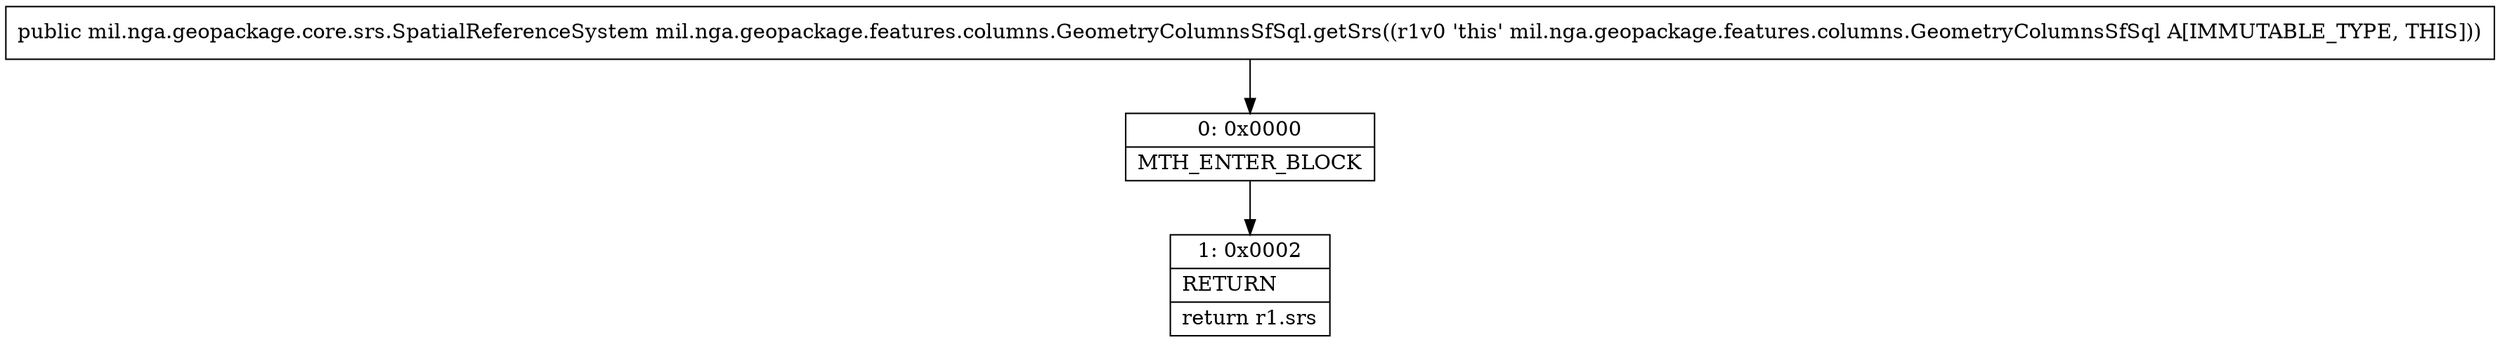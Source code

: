 digraph "CFG formil.nga.geopackage.features.columns.GeometryColumnsSfSql.getSrs()Lmil\/nga\/geopackage\/core\/srs\/SpatialReferenceSystem;" {
Node_0 [shape=record,label="{0\:\ 0x0000|MTH_ENTER_BLOCK\l}"];
Node_1 [shape=record,label="{1\:\ 0x0002|RETURN\l|return r1.srs\l}"];
MethodNode[shape=record,label="{public mil.nga.geopackage.core.srs.SpatialReferenceSystem mil.nga.geopackage.features.columns.GeometryColumnsSfSql.getSrs((r1v0 'this' mil.nga.geopackage.features.columns.GeometryColumnsSfSql A[IMMUTABLE_TYPE, THIS])) }"];
MethodNode -> Node_0;
Node_0 -> Node_1;
}

